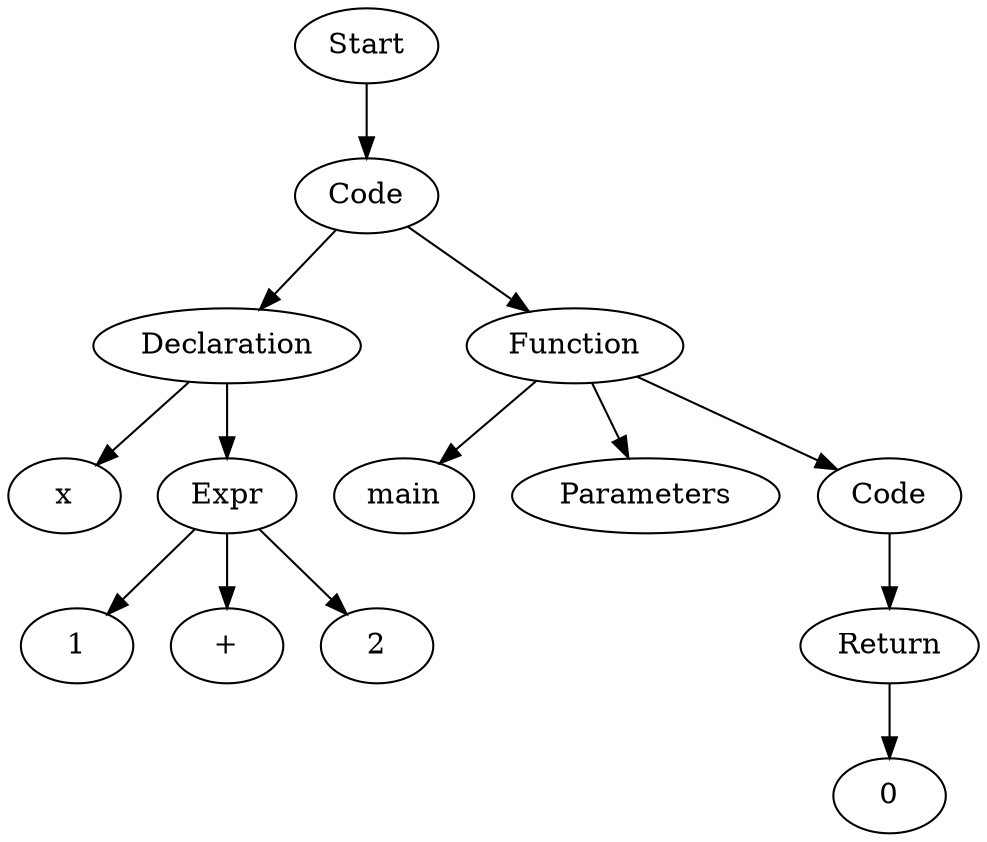 digraph AST {
  "126643528398400" [label="Start"];
  "126643528398400" -> "126643528393360";
  "126643528393360" [label="Code"];
  "126643528393360" -> "126643528394032";
  "126643528393360" -> "126643528399984";
  "126643528394032" [label="Declaration"];
  "126643528394032" -> "126643528397488";
  "126643528394032" -> "126643528387120";
  "126643528397488" [label="x"];
  "126643528387120" [label="Expr"];
  "126643528387120" -> "126643528387744";
  "126643528387120" -> "126643528395808";
  "126643528387120" -> "126643528399648";
  "126643528387744" [label="1"];
  "126643528395808" [label="+"];
  "126643528399648" [label="2"];
  "126643528399984" [label="Function"];
  "126643528399984" -> "126643528400176";
  "126643528399984" -> "126643528581280";
  "126643528399984" -> "126643528581424";
  "126643528400176" [label="main"];
  "126643528581280" [label="Parameters"];
  "126643528581424" [label="Code"];
  "126643528581424" -> "126643528581616";
  "126643528581616" [label="Return"];
  "126643528581616" -> "126643528581808";
  "126643528581808" [label="0"];
}
